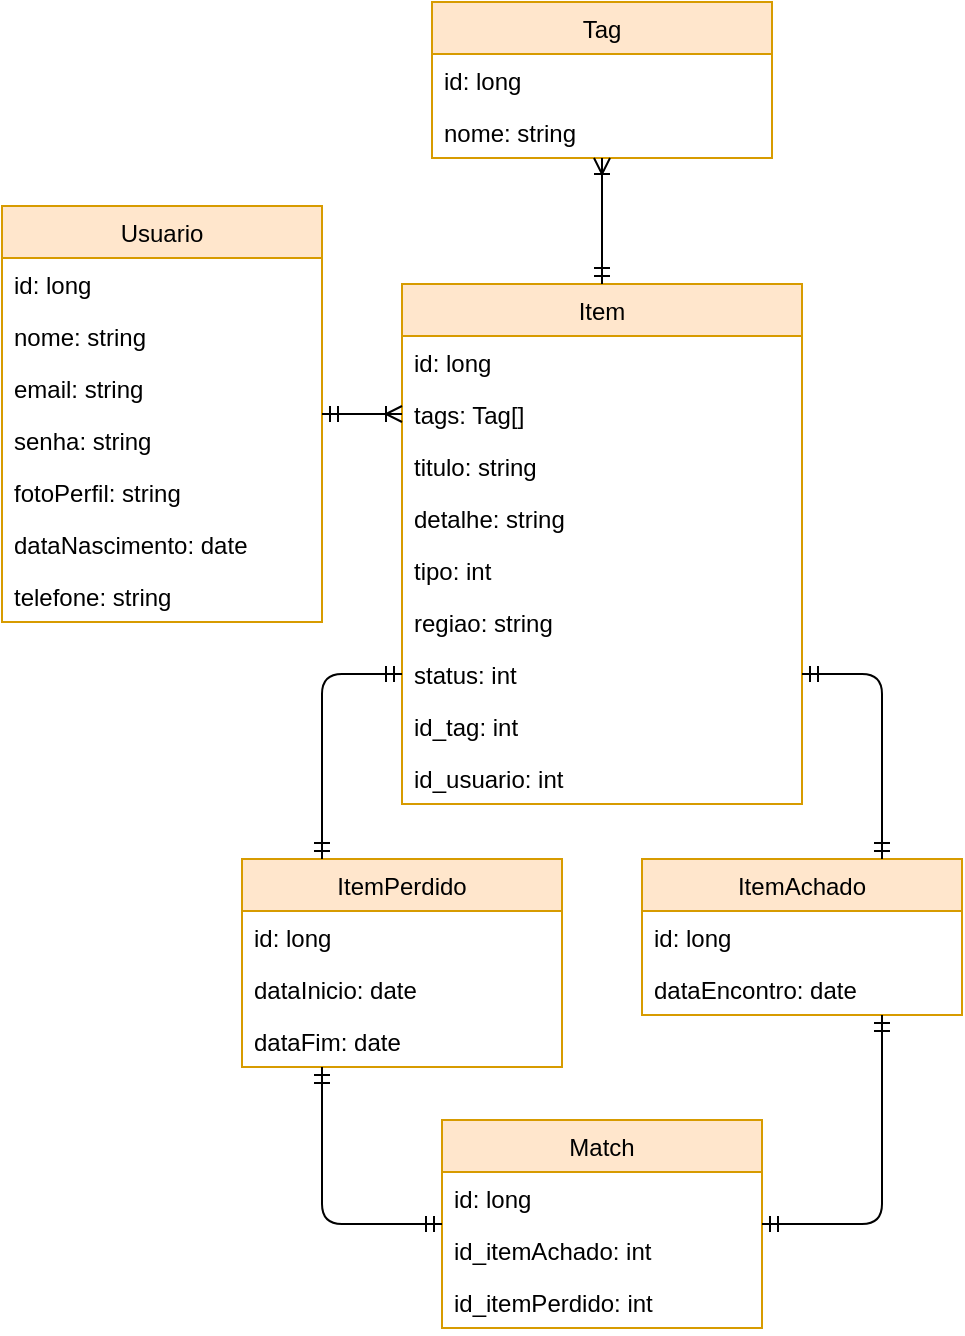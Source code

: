 <mxfile version="10.6.7" type="github"><diagram id="IBI9wd8QA1QnAnbkqZkt" name="Page-1"><mxGraphModel dx="568" dy="796" grid="1" gridSize="10" guides="1" tooltips="1" connect="1" arrows="1" fold="1" page="1" pageScale="1" pageWidth="826" pageHeight="1169" math="0" shadow="0"><root><mxCell id="0"/><mxCell id="1" parent="0"/><mxCell id="6DEmqIJtIR0QPMTtN_x5-1" value="Item" style="swimlane;fontStyle=0;childLayout=stackLayout;horizontal=1;startSize=26;fillColor=#ffe6cc;horizontalStack=0;resizeParent=1;resizeParentMax=0;resizeLast=0;collapsible=1;marginBottom=0;strokeColor=#d79b00;" vertex="1" parent="1"><mxGeometry x="1120" y="302" width="200" height="260" as="geometry"/></mxCell><mxCell id="6DEmqIJtIR0QPMTtN_x5-2" value="id: long" style="text;strokeColor=none;fillColor=none;align=left;verticalAlign=top;spacingLeft=4;spacingRight=4;overflow=hidden;rotatable=0;points=[[0,0.5],[1,0.5]];portConstraint=eastwest;" vertex="1" parent="6DEmqIJtIR0QPMTtN_x5-1"><mxGeometry y="26" width="200" height="26" as="geometry"/></mxCell><mxCell id="6DEmqIJtIR0QPMTtN_x5-3" value="tags: Tag[]" style="text;strokeColor=none;fillColor=none;align=left;verticalAlign=top;spacingLeft=4;spacingRight=4;overflow=hidden;rotatable=0;points=[[0,0.5],[1,0.5]];portConstraint=eastwest;" vertex="1" parent="6DEmqIJtIR0QPMTtN_x5-1"><mxGeometry y="52" width="200" height="26" as="geometry"/></mxCell><mxCell id="6DEmqIJtIR0QPMTtN_x5-4" value="titulo: string" style="text;strokeColor=none;fillColor=none;align=left;verticalAlign=top;spacingLeft=4;spacingRight=4;overflow=hidden;rotatable=0;points=[[0,0.5],[1,0.5]];portConstraint=eastwest;" vertex="1" parent="6DEmqIJtIR0QPMTtN_x5-1"><mxGeometry y="78" width="200" height="26" as="geometry"/></mxCell><mxCell id="6DEmqIJtIR0QPMTtN_x5-5" value="detalhe: string" style="text;strokeColor=none;fillColor=none;align=left;verticalAlign=top;spacingLeft=4;spacingRight=4;overflow=hidden;rotatable=0;points=[[0,0.5],[1,0.5]];portConstraint=eastwest;" vertex="1" parent="6DEmqIJtIR0QPMTtN_x5-1"><mxGeometry y="104" width="200" height="26" as="geometry"/></mxCell><mxCell id="6DEmqIJtIR0QPMTtN_x5-6" value="tipo: int" style="text;strokeColor=none;fillColor=none;align=left;verticalAlign=top;spacingLeft=4;spacingRight=4;overflow=hidden;rotatable=0;points=[[0,0.5],[1,0.5]];portConstraint=eastwest;" vertex="1" parent="6DEmqIJtIR0QPMTtN_x5-1"><mxGeometry y="130" width="200" height="26" as="geometry"/></mxCell><mxCell id="6DEmqIJtIR0QPMTtN_x5-7" value="regiao: string" style="text;strokeColor=none;fillColor=none;align=left;verticalAlign=top;spacingLeft=4;spacingRight=4;overflow=hidden;rotatable=0;points=[[0,0.5],[1,0.5]];portConstraint=eastwest;" vertex="1" parent="6DEmqIJtIR0QPMTtN_x5-1"><mxGeometry y="156" width="200" height="26" as="geometry"/></mxCell><mxCell id="6DEmqIJtIR0QPMTtN_x5-9" value="status: int&#10;" style="text;strokeColor=none;fillColor=none;align=left;verticalAlign=top;spacingLeft=4;spacingRight=4;overflow=hidden;rotatable=0;points=[[0,0.5],[1,0.5]];portConstraint=eastwest;" vertex="1" parent="6DEmqIJtIR0QPMTtN_x5-1"><mxGeometry y="182" width="200" height="26" as="geometry"/></mxCell><mxCell id="6DEmqIJtIR0QPMTtN_x5-8" value="id_tag: int" style="text;strokeColor=none;fillColor=none;align=left;verticalAlign=top;spacingLeft=4;spacingRight=4;overflow=hidden;rotatable=0;points=[[0,0.5],[1,0.5]];portConstraint=eastwest;" vertex="1" parent="6DEmqIJtIR0QPMTtN_x5-1"><mxGeometry y="208" width="200" height="26" as="geometry"/></mxCell><mxCell id="6DEmqIJtIR0QPMTtN_x5-67" value="id_usuario: int" style="text;strokeColor=none;fillColor=none;align=left;verticalAlign=top;spacingLeft=4;spacingRight=4;overflow=hidden;rotatable=0;points=[[0,0.5],[1,0.5]];portConstraint=eastwest;" vertex="1" parent="6DEmqIJtIR0QPMTtN_x5-1"><mxGeometry y="234" width="200" height="26" as="geometry"/></mxCell><mxCell id="6DEmqIJtIR0QPMTtN_x5-10" value="Tag" style="swimlane;fontStyle=0;childLayout=stackLayout;horizontal=1;startSize=26;fillColor=#ffe6cc;horizontalStack=0;resizeParent=1;resizeParentMax=0;resizeLast=0;collapsible=1;marginBottom=0;strokeColor=#d79b00;" vertex="1" parent="1"><mxGeometry x="1135" y="161" width="170" height="78" as="geometry"><mxRectangle x="615" y="27" width="80" height="26" as="alternateBounds"/></mxGeometry></mxCell><mxCell id="6DEmqIJtIR0QPMTtN_x5-11" value="id: long" style="text;strokeColor=none;fillColor=none;align=left;verticalAlign=top;spacingLeft=4;spacingRight=4;overflow=hidden;rotatable=0;points=[[0,0.5],[1,0.5]];portConstraint=eastwest;" vertex="1" parent="6DEmqIJtIR0QPMTtN_x5-10"><mxGeometry y="26" width="170" height="26" as="geometry"/></mxCell><mxCell id="6DEmqIJtIR0QPMTtN_x5-12" value="nome: string" style="text;strokeColor=none;fillColor=none;align=left;verticalAlign=top;spacingLeft=4;spacingRight=4;overflow=hidden;rotatable=0;points=[[0,0.5],[1,0.5]];portConstraint=eastwest;" vertex="1" parent="6DEmqIJtIR0QPMTtN_x5-10"><mxGeometry y="52" width="170" height="26" as="geometry"/></mxCell><mxCell id="6DEmqIJtIR0QPMTtN_x5-13" value="ItemPerdido" style="swimlane;fontStyle=0;childLayout=stackLayout;horizontal=1;startSize=26;fillColor=#ffe6cc;horizontalStack=0;resizeParent=1;resizeParentMax=0;resizeLast=0;collapsible=1;marginBottom=0;strokeColor=#d79b00;" vertex="1" parent="1"><mxGeometry x="1040" y="589.5" width="160" height="104" as="geometry"/></mxCell><mxCell id="6DEmqIJtIR0QPMTtN_x5-14" value="id: long" style="text;strokeColor=none;fillColor=none;align=left;verticalAlign=top;spacingLeft=4;spacingRight=4;overflow=hidden;rotatable=0;points=[[0,0.5],[1,0.5]];portConstraint=eastwest;" vertex="1" parent="6DEmqIJtIR0QPMTtN_x5-13"><mxGeometry y="26" width="160" height="26" as="geometry"/></mxCell><mxCell id="6DEmqIJtIR0QPMTtN_x5-15" value="dataInicio: date" style="text;strokeColor=none;fillColor=none;align=left;verticalAlign=top;spacingLeft=4;spacingRight=4;overflow=hidden;rotatable=0;points=[[0,0.5],[1,0.5]];portConstraint=eastwest;" vertex="1" parent="6DEmqIJtIR0QPMTtN_x5-13"><mxGeometry y="52" width="160" height="26" as="geometry"/></mxCell><mxCell id="6DEmqIJtIR0QPMTtN_x5-16" value="dataFim: date" style="text;strokeColor=none;fillColor=none;align=left;verticalAlign=top;spacingLeft=4;spacingRight=4;overflow=hidden;rotatable=0;points=[[0,0.5],[1,0.5]];portConstraint=eastwest;" vertex="1" parent="6DEmqIJtIR0QPMTtN_x5-13"><mxGeometry y="78" width="160" height="26" as="geometry"/></mxCell><mxCell id="6DEmqIJtIR0QPMTtN_x5-17" value="ItemAchado" style="swimlane;fontStyle=0;childLayout=stackLayout;horizontal=1;startSize=26;fillColor=#ffe6cc;horizontalStack=0;resizeParent=1;resizeParentMax=0;resizeLast=0;collapsible=1;marginBottom=0;strokeColor=#d79b00;" vertex="1" parent="1"><mxGeometry x="1240" y="589.5" width="160" height="78" as="geometry"/></mxCell><mxCell id="6DEmqIJtIR0QPMTtN_x5-18" value="id: long" style="text;strokeColor=none;fillColor=none;align=left;verticalAlign=top;spacingLeft=4;spacingRight=4;overflow=hidden;rotatable=0;points=[[0,0.5],[1,0.5]];portConstraint=eastwest;" vertex="1" parent="6DEmqIJtIR0QPMTtN_x5-17"><mxGeometry y="26" width="160" height="26" as="geometry"/></mxCell><mxCell id="6DEmqIJtIR0QPMTtN_x5-19" value="dataEncontro: date" style="text;strokeColor=none;fillColor=none;align=left;verticalAlign=top;spacingLeft=4;spacingRight=4;overflow=hidden;rotatable=0;points=[[0,0.5],[1,0.5]];portConstraint=eastwest;" vertex="1" parent="6DEmqIJtIR0QPMTtN_x5-17"><mxGeometry y="52" width="160" height="26" as="geometry"/></mxCell><mxCell id="6DEmqIJtIR0QPMTtN_x5-20" value="Usuario" style="swimlane;fontStyle=0;childLayout=stackLayout;horizontal=1;startSize=26;fillColor=#ffe6cc;horizontalStack=0;resizeParent=1;resizeParentMax=0;resizeLast=0;collapsible=1;marginBottom=0;strokeColor=#d79b00;" vertex="1" parent="1"><mxGeometry x="920" y="263" width="160" height="208" as="geometry"><mxRectangle x="310" y="66" width="70" height="26" as="alternateBounds"/></mxGeometry></mxCell><mxCell id="6DEmqIJtIR0QPMTtN_x5-21" value="id: long" style="text;strokeColor=none;fillColor=none;align=left;verticalAlign=top;spacingLeft=4;spacingRight=4;overflow=hidden;rotatable=0;points=[[0,0.5],[1,0.5]];portConstraint=eastwest;" vertex="1" parent="6DEmqIJtIR0QPMTtN_x5-20"><mxGeometry y="26" width="160" height="26" as="geometry"/></mxCell><mxCell id="6DEmqIJtIR0QPMTtN_x5-22" value="nome: string" style="text;strokeColor=none;fillColor=none;align=left;verticalAlign=top;spacingLeft=4;spacingRight=4;overflow=hidden;rotatable=0;points=[[0,0.5],[1,0.5]];portConstraint=eastwest;" vertex="1" parent="6DEmqIJtIR0QPMTtN_x5-20"><mxGeometry y="52" width="160" height="26" as="geometry"/></mxCell><mxCell id="6DEmqIJtIR0QPMTtN_x5-23" value="email: string" style="text;strokeColor=none;fillColor=none;align=left;verticalAlign=top;spacingLeft=4;spacingRight=4;overflow=hidden;rotatable=0;points=[[0,0.5],[1,0.5]];portConstraint=eastwest;" vertex="1" parent="6DEmqIJtIR0QPMTtN_x5-20"><mxGeometry y="78" width="160" height="26" as="geometry"/></mxCell><mxCell id="6DEmqIJtIR0QPMTtN_x5-24" value="senha: string" style="text;strokeColor=none;fillColor=none;align=left;verticalAlign=top;spacingLeft=4;spacingRight=4;overflow=hidden;rotatable=0;points=[[0,0.5],[1,0.5]];portConstraint=eastwest;" vertex="1" parent="6DEmqIJtIR0QPMTtN_x5-20"><mxGeometry y="104" width="160" height="26" as="geometry"/></mxCell><mxCell id="6DEmqIJtIR0QPMTtN_x5-25" value="fotoPerfil: string" style="text;strokeColor=none;fillColor=none;align=left;verticalAlign=top;spacingLeft=4;spacingRight=4;overflow=hidden;rotatable=0;points=[[0,0.5],[1,0.5]];portConstraint=eastwest;" vertex="1" parent="6DEmqIJtIR0QPMTtN_x5-20"><mxGeometry y="130" width="160" height="26" as="geometry"/></mxCell><mxCell id="6DEmqIJtIR0QPMTtN_x5-26" value="dataNascimento: date" style="text;strokeColor=none;fillColor=none;align=left;verticalAlign=top;spacingLeft=4;spacingRight=4;overflow=hidden;rotatable=0;points=[[0,0.5],[1,0.5]];portConstraint=eastwest;" vertex="1" parent="6DEmqIJtIR0QPMTtN_x5-20"><mxGeometry y="156" width="160" height="26" as="geometry"/></mxCell><mxCell id="6DEmqIJtIR0QPMTtN_x5-27" value="telefone: string" style="text;strokeColor=none;fillColor=none;align=left;verticalAlign=top;spacingLeft=4;spacingRight=4;overflow=hidden;rotatable=0;points=[[0,0.5],[1,0.5]];portConstraint=eastwest;" vertex="1" parent="6DEmqIJtIR0QPMTtN_x5-20"><mxGeometry y="182" width="160" height="26" as="geometry"/></mxCell><mxCell id="6DEmqIJtIR0QPMTtN_x5-44" value="" style="fontSize=12;html=1;endArrow=ERmandOne;startArrow=ERmandOne;entryX=0;entryY=0.75;entryDx=0;entryDy=0;exitX=0.25;exitY=0;exitDx=0;exitDy=0;" edge="1" parent="1" source="6DEmqIJtIR0QPMTtN_x5-13" target="6DEmqIJtIR0QPMTtN_x5-1"><mxGeometry width="100" height="100" relative="1" as="geometry"><mxPoint x="930" y="704.5" as="sourcePoint"/><mxPoint x="960" y="604.5" as="targetPoint"/><Array as="points"><mxPoint x="1080" y="497"/></Array></mxGeometry></mxCell><mxCell id="6DEmqIJtIR0QPMTtN_x5-45" value="" style="fontSize=12;html=1;endArrow=ERmandOne;startArrow=ERmandOne;entryX=1;entryY=0.75;entryDx=0;entryDy=0;exitX=0.75;exitY=0;exitDx=0;exitDy=0;" edge="1" parent="1" source="6DEmqIJtIR0QPMTtN_x5-17" target="6DEmqIJtIR0QPMTtN_x5-1"><mxGeometry width="100" height="100" relative="1" as="geometry"><mxPoint x="1090" y="600" as="sourcePoint"/><mxPoint x="1130" y="488" as="targetPoint"/><Array as="points"><mxPoint x="1360" y="497"/></Array></mxGeometry></mxCell><mxCell id="6DEmqIJtIR0QPMTtN_x5-46" value="" style="fontSize=12;html=1;endArrow=ERoneToMany;startArrow=ERmandOne;entryX=0;entryY=0.25;entryDx=0;entryDy=0;" edge="1" parent="1" source="6DEmqIJtIR0QPMTtN_x5-20" target="6DEmqIJtIR0QPMTtN_x5-1"><mxGeometry width="100" height="100" relative="1" as="geometry"><mxPoint x="1050" y="260" as="sourcePoint"/><mxPoint x="1030" y="710" as="targetPoint"/><Array as="points"><mxPoint x="1080" y="367"/></Array></mxGeometry></mxCell><mxCell id="6DEmqIJtIR0QPMTtN_x5-47" value="" style="fontSize=12;html=1;endArrow=ERoneToMany;startArrow=ERmandOne;entryX=0.5;entryY=1;entryDx=0;entryDy=0;" edge="1" parent="1" source="6DEmqIJtIR0QPMTtN_x5-1" target="6DEmqIJtIR0QPMTtN_x5-10"><mxGeometry width="100" height="100" relative="1" as="geometry"><mxPoint x="1050" y="371" as="sourcePoint"/><mxPoint x="1130" y="371" as="targetPoint"/></mxGeometry></mxCell><mxCell id="6DEmqIJtIR0QPMTtN_x5-68" value="Match" style="swimlane;fontStyle=0;childLayout=stackLayout;horizontal=1;startSize=26;fillColor=#ffe6cc;horizontalStack=0;resizeParent=1;resizeParentMax=0;resizeLast=0;collapsible=1;marginBottom=0;strokeColor=#d79b00;" vertex="1" parent="1"><mxGeometry x="1140" y="720" width="160" height="104" as="geometry"><mxRectangle x="310" y="66" width="70" height="26" as="alternateBounds"/></mxGeometry></mxCell><mxCell id="6DEmqIJtIR0QPMTtN_x5-69" value="id: long" style="text;strokeColor=none;fillColor=none;align=left;verticalAlign=top;spacingLeft=4;spacingRight=4;overflow=hidden;rotatable=0;points=[[0,0.5],[1,0.5]];portConstraint=eastwest;" vertex="1" parent="6DEmqIJtIR0QPMTtN_x5-68"><mxGeometry y="26" width="160" height="26" as="geometry"/></mxCell><mxCell id="6DEmqIJtIR0QPMTtN_x5-70" value="id_itemAchado: int" style="text;strokeColor=none;fillColor=none;align=left;verticalAlign=top;spacingLeft=4;spacingRight=4;overflow=hidden;rotatable=0;points=[[0,0.5],[1,0.5]];portConstraint=eastwest;" vertex="1" parent="6DEmqIJtIR0QPMTtN_x5-68"><mxGeometry y="52" width="160" height="26" as="geometry"/></mxCell><mxCell id="6DEmqIJtIR0QPMTtN_x5-71" value="id_itemPerdido: int" style="text;strokeColor=none;fillColor=none;align=left;verticalAlign=top;spacingLeft=4;spacingRight=4;overflow=hidden;rotatable=0;points=[[0,0.5],[1,0.5]];portConstraint=eastwest;" vertex="1" parent="6DEmqIJtIR0QPMTtN_x5-68"><mxGeometry y="78" width="160" height="26" as="geometry"/></mxCell><mxCell id="6DEmqIJtIR0QPMTtN_x5-77" value="" style="fontSize=12;html=1;endArrow=ERmandOne;startArrow=ERmandOne;entryX=0.75;entryY=1;entryDx=0;entryDy=0;" edge="1" parent="1" source="6DEmqIJtIR0QPMTtN_x5-68" target="6DEmqIJtIR0QPMTtN_x5-17"><mxGeometry width="100" height="100" relative="1" as="geometry"><mxPoint x="1040" y="480" as="sourcePoint"/><mxPoint x="1120" y="380" as="targetPoint"/><Array as="points"><mxPoint x="1360" y="772"/></Array></mxGeometry></mxCell><mxCell id="6DEmqIJtIR0QPMTtN_x5-78" value="" style="fontSize=12;html=1;endArrow=ERmandOne;startArrow=ERmandOne;entryX=0.25;entryY=1;entryDx=0;entryDy=0;" edge="1" parent="1" source="6DEmqIJtIR0QPMTtN_x5-68" target="6DEmqIJtIR0QPMTtN_x5-13"><mxGeometry width="100" height="100" relative="1" as="geometry"><mxPoint x="1050" y="490" as="sourcePoint"/><mxPoint x="1130" y="442" as="targetPoint"/><Array as="points"><mxPoint x="1080" y="772"/></Array></mxGeometry></mxCell></root></mxGraphModel></diagram></mxfile>